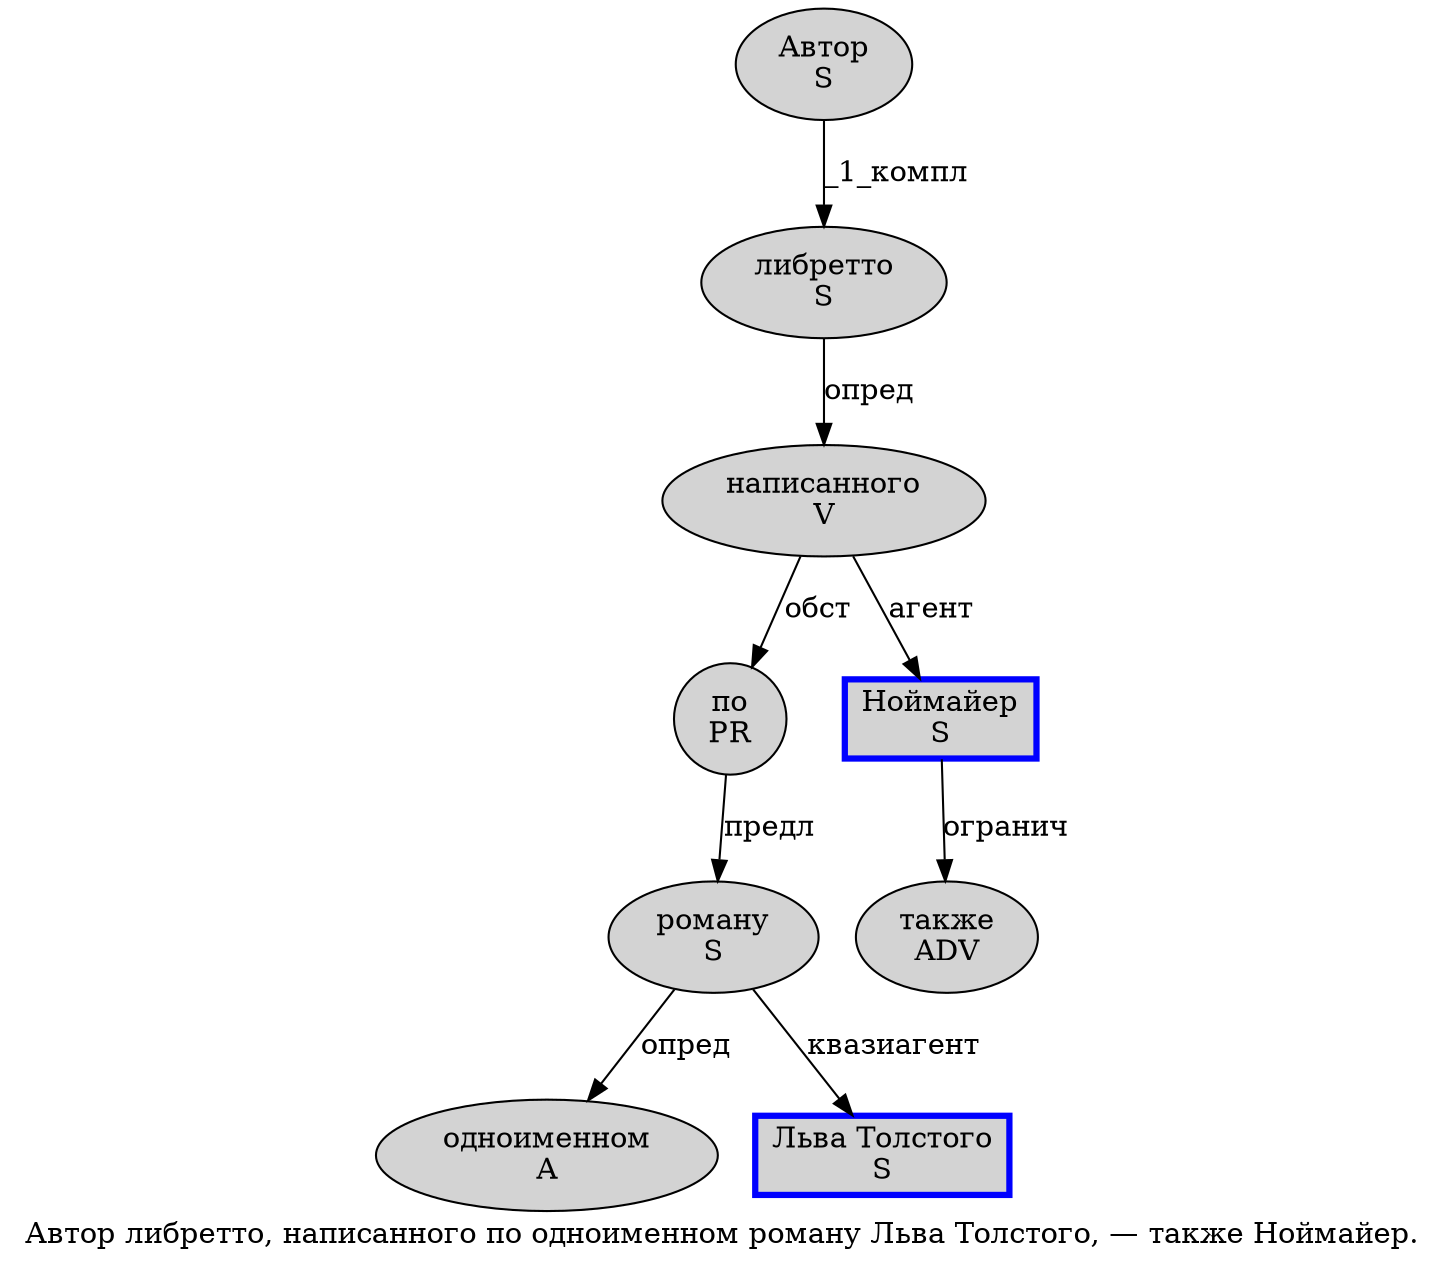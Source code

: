 digraph SENTENCE_124 {
	graph [label="Автор либретто, написанного по одноименном роману Льва Толстого, — также Ноймайер."]
	node [style=filled]
		0 [label="Автор
S" color="" fillcolor=lightgray penwidth=1 shape=ellipse]
		1 [label="либретто
S" color="" fillcolor=lightgray penwidth=1 shape=ellipse]
		3 [label="написанного
V" color="" fillcolor=lightgray penwidth=1 shape=ellipse]
		4 [label="по
PR" color="" fillcolor=lightgray penwidth=1 shape=ellipse]
		5 [label="одноименном
A" color="" fillcolor=lightgray penwidth=1 shape=ellipse]
		6 [label="роману
S" color="" fillcolor=lightgray penwidth=1 shape=ellipse]
		7 [label="Льва Толстого
S" color=blue fillcolor=lightgray penwidth=3 shape=box]
		10 [label="также
ADV" color="" fillcolor=lightgray penwidth=1 shape=ellipse]
		11 [label="Ноймайер
S" color=blue fillcolor=lightgray penwidth=3 shape=box]
			4 -> 6 [label="предл"]
			0 -> 1 [label="_1_компл"]
			1 -> 3 [label="опред"]
			11 -> 10 [label="огранич"]
			3 -> 4 [label="обст"]
			3 -> 11 [label="агент"]
			6 -> 5 [label="опред"]
			6 -> 7 [label="квазиагент"]
}